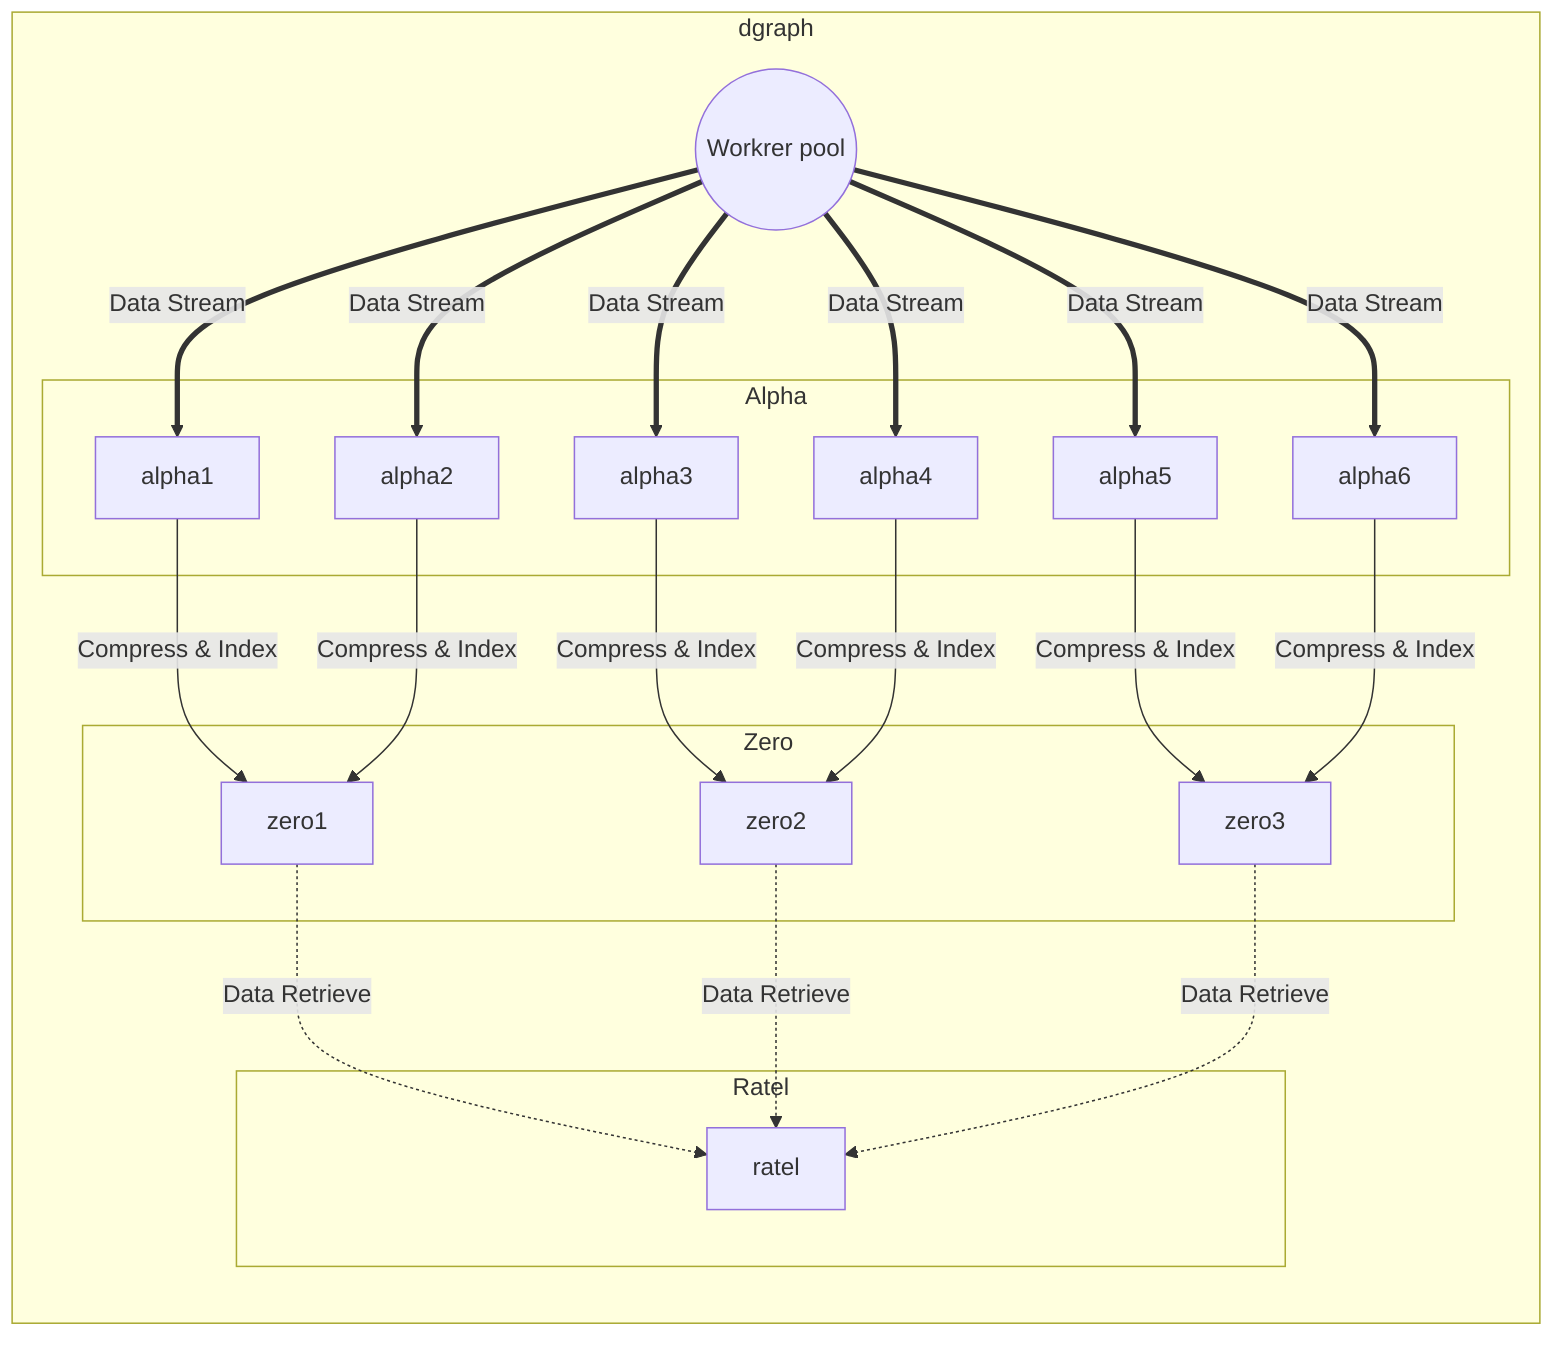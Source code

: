 graph LR
  subgraph dgraph[dgraph]
  subgraph Alpha
  a1[alpha1] & a2[alpha2]
  a3[alpha3] & a4[alpha4]
  a5[alpha5] & a6[alpha6]
  end

  subgraph Zero
  z1[zero1] & z2[zero2] & z3[zero3]
  end

  subgraph Ratel
  ratel
  end

  w1((Workrer pool)) ==> |Data Stream| a1 & a2 & a3 & a4 & a5 & a6
  a1 & a2 --> |Compress & Index| z1
  a3 & a4 --> |Compress & Index| z2
  a5 & a6 --> |Compress & Index| z3
  z1 & z2 & z3 -.-> |Data Retrieve| ratel
  end